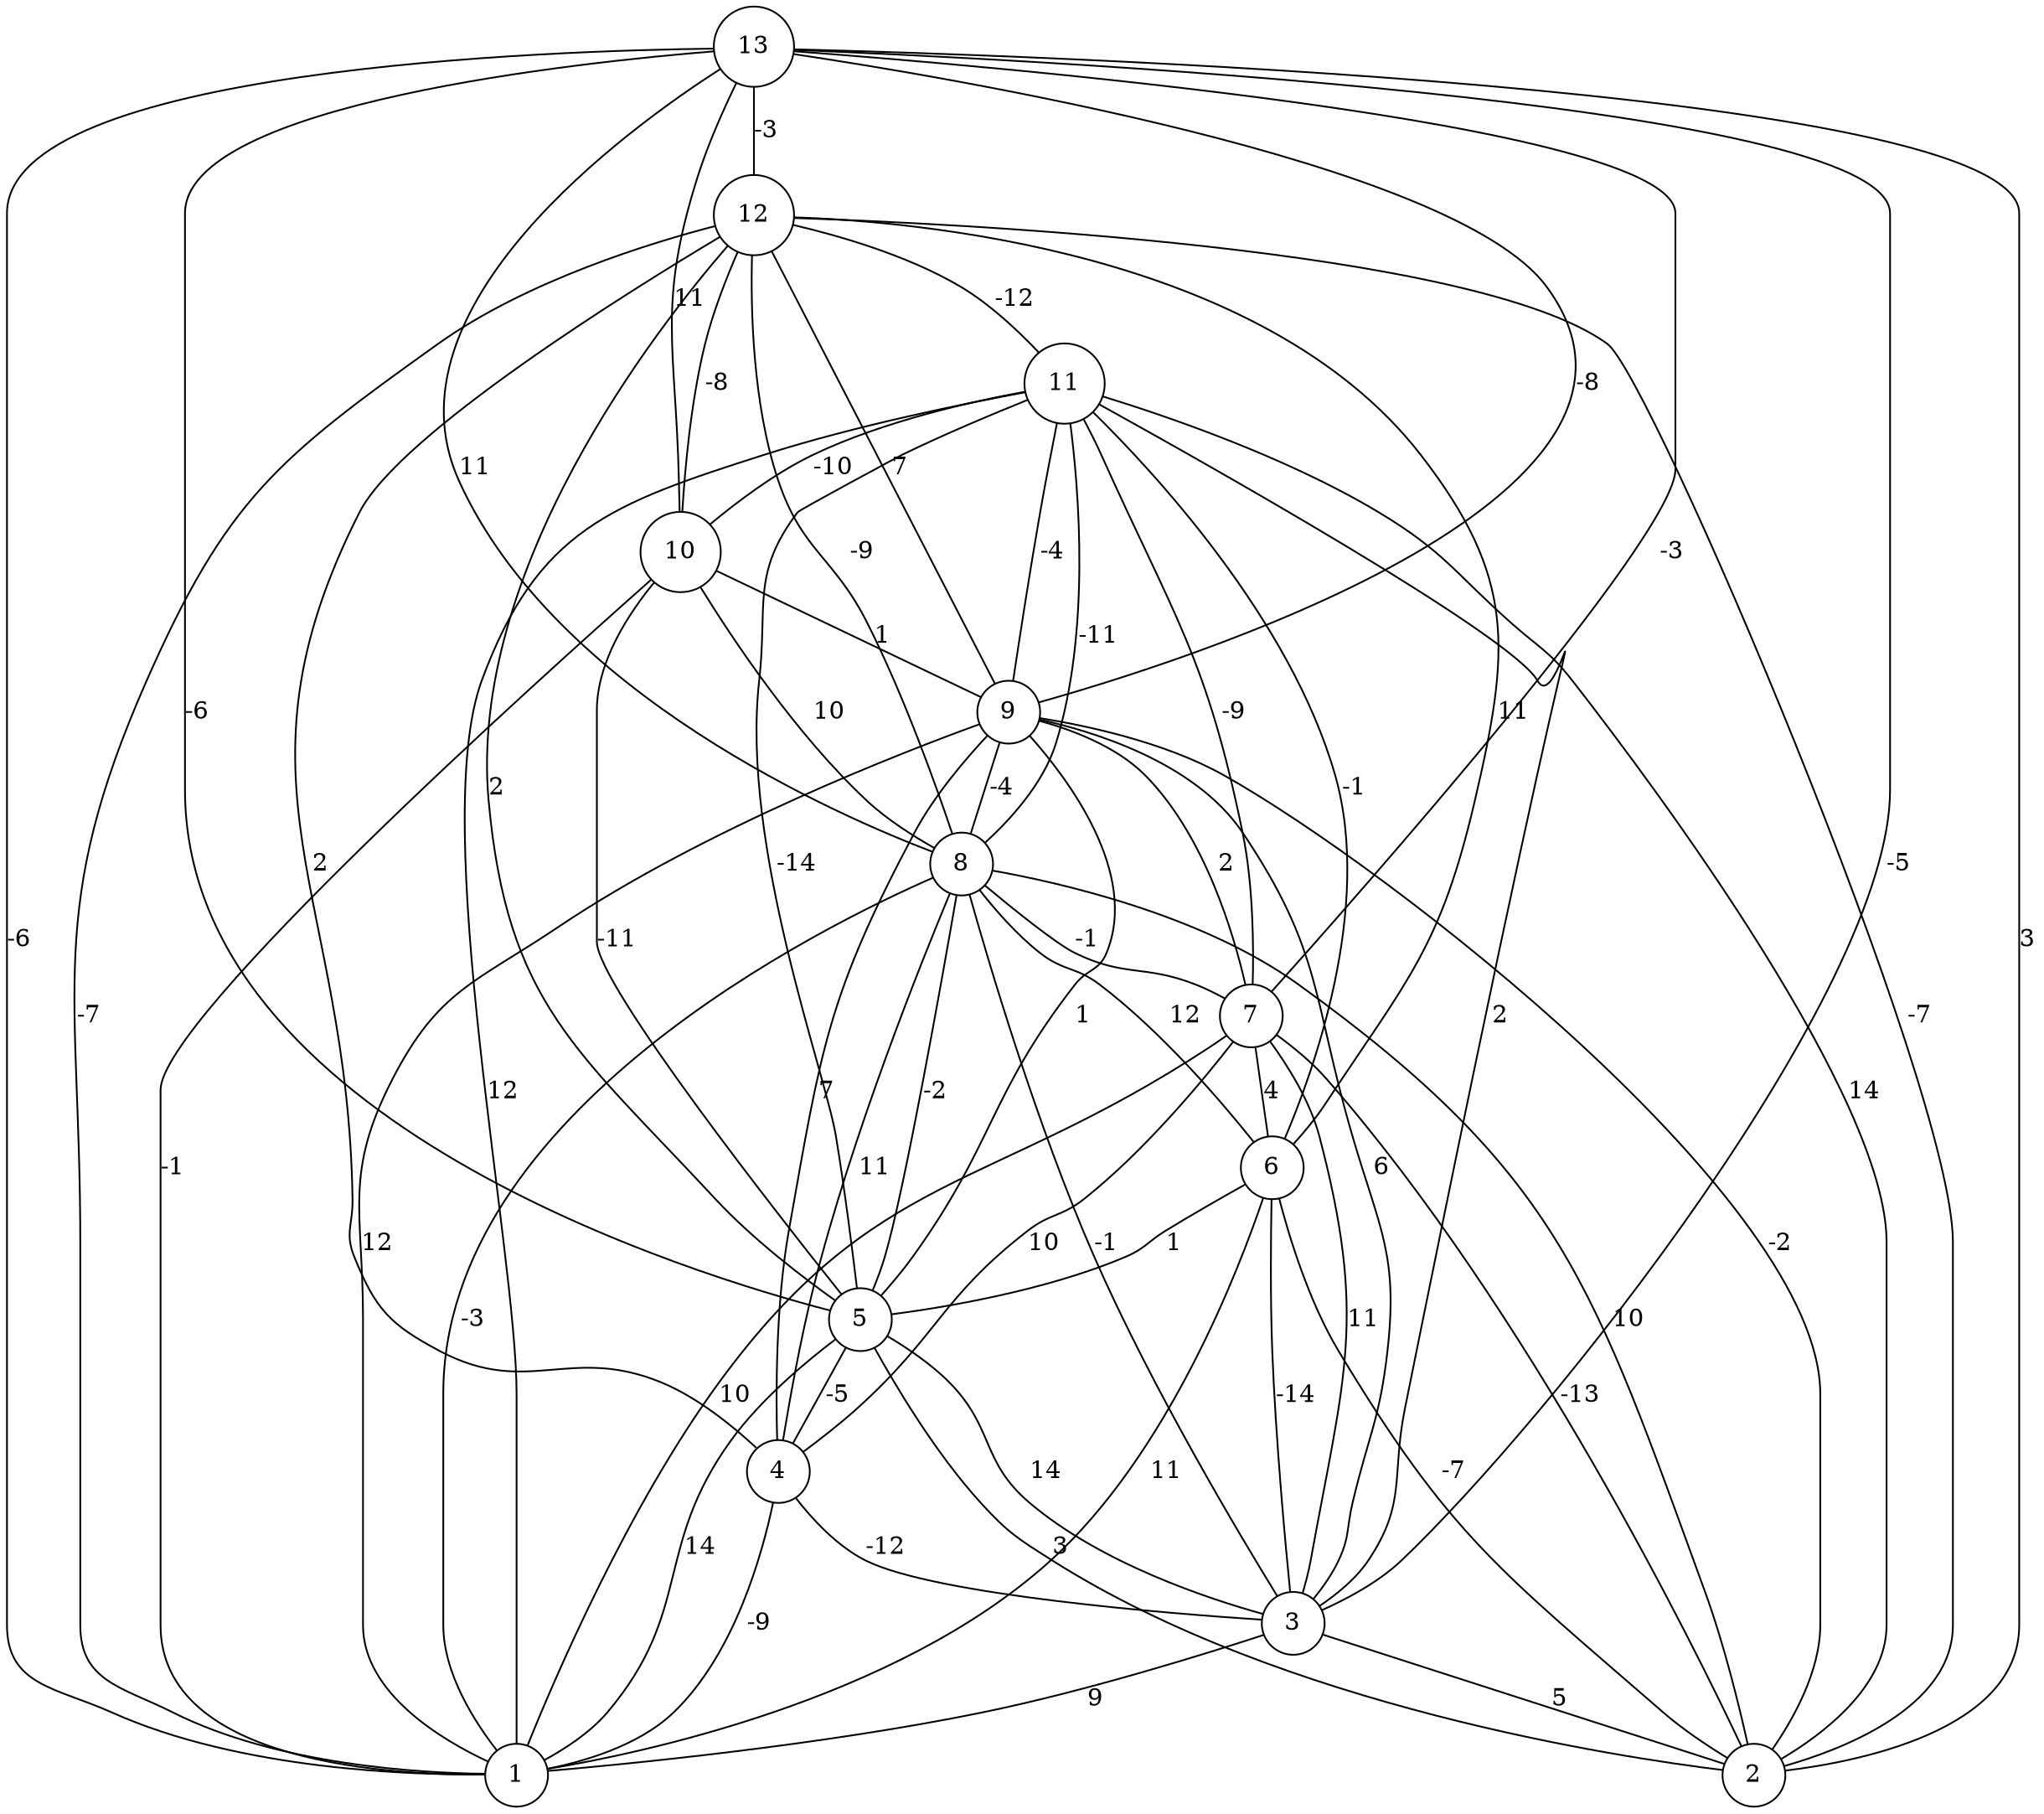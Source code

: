 graph { 
	 fontname="Helvetica,Arial,sans-serif" 
	 node [shape = circle]; 
	 13 -- 1 [label = "-6"];
	 13 -- 2 [label = "3"];
	 13 -- 3 [label = "-5"];
	 13 -- 5 [label = "-6"];
	 13 -- 7 [label = "-3"];
	 13 -- 8 [label = "11"];
	 13 -- 9 [label = "-8"];
	 13 -- 10 [label = "11"];
	 13 -- 12 [label = "-3"];
	 12 -- 1 [label = "-7"];
	 12 -- 2 [label = "-7"];
	 12 -- 4 [label = "2"];
	 12 -- 5 [label = "2"];
	 12 -- 6 [label = "11"];
	 12 -- 8 [label = "-9"];
	 12 -- 9 [label = "7"];
	 12 -- 10 [label = "-8"];
	 12 -- 11 [label = "-12"];
	 11 -- 1 [label = "12"];
	 11 -- 2 [label = "14"];
	 11 -- 3 [label = "2"];
	 11 -- 5 [label = "-14"];
	 11 -- 6 [label = "-1"];
	 11 -- 7 [label = "-9"];
	 11 -- 8 [label = "-11"];
	 11 -- 9 [label = "-4"];
	 11 -- 10 [label = "-10"];
	 10 -- 1 [label = "-1"];
	 10 -- 5 [label = "-11"];
	 10 -- 8 [label = "10"];
	 10 -- 9 [label = "1"];
	 9 -- 1 [label = "12"];
	 9 -- 2 [label = "-2"];
	 9 -- 3 [label = "6"];
	 9 -- 4 [label = "7"];
	 9 -- 5 [label = "1"];
	 9 -- 7 [label = "2"];
	 9 -- 8 [label = "-4"];
	 8 -- 1 [label = "-3"];
	 8 -- 2 [label = "10"];
	 8 -- 3 [label = "-1"];
	 8 -- 4 [label = "11"];
	 8 -- 5 [label = "-2"];
	 8 -- 6 [label = "12"];
	 8 -- 7 [label = "-1"];
	 7 -- 1 [label = "10"];
	 7 -- 2 [label = "-13"];
	 7 -- 3 [label = "11"];
	 7 -- 4 [label = "10"];
	 7 -- 6 [label = "4"];
	 6 -- 1 [label = "11"];
	 6 -- 2 [label = "-7"];
	 6 -- 3 [label = "-14"];
	 6 -- 5 [label = "1"];
	 5 -- 1 [label = "14"];
	 5 -- 2 [label = "3"];
	 5 -- 3 [label = "14"];
	 5 -- 4 [label = "-5"];
	 4 -- 1 [label = "-9"];
	 4 -- 3 [label = "-12"];
	 3 -- 1 [label = "9"];
	 3 -- 2 [label = "5"];
	 1;
	 2;
	 3;
	 4;
	 5;
	 6;
	 7;
	 8;
	 9;
	 10;
	 11;
	 12;
	 13;
}
